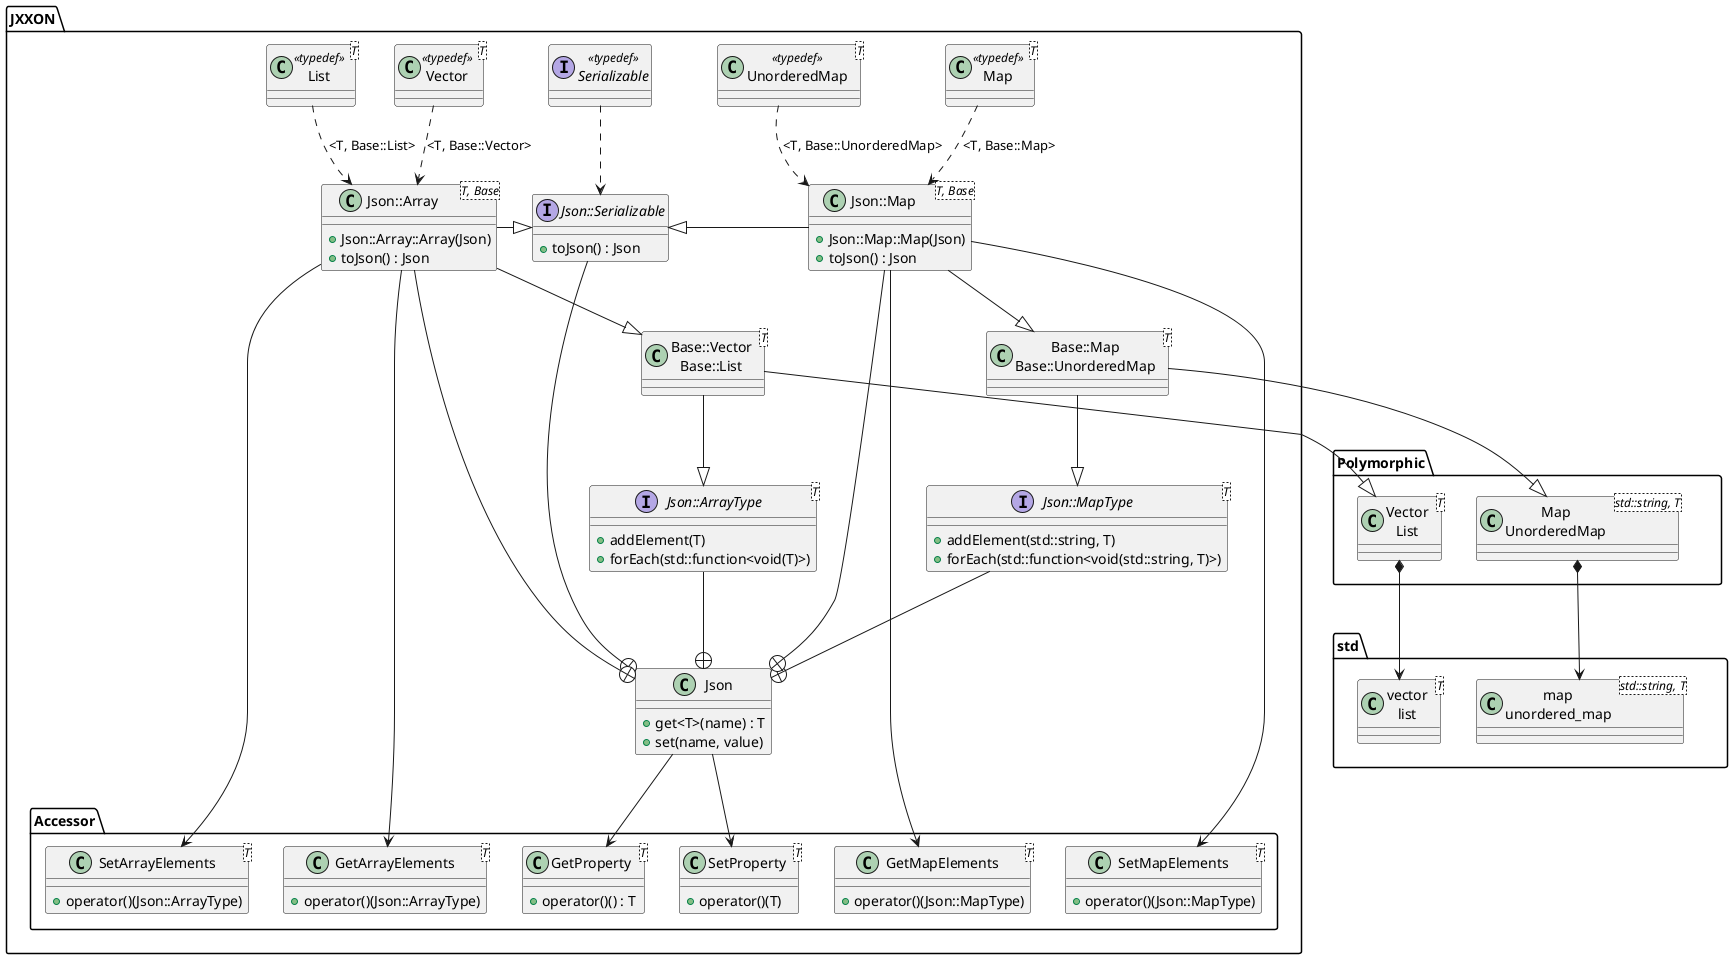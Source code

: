 @startuml

namespace std {
	class "vector\nlist<T>" as ArrayBase
	class "map\nunordered_map<std::string, T>" as MapBase
}

namespace Polymorphic {
	class "Vector\nList<T>" as ArrayBase
	class "Map\nUnorderedMap<std::string, T>" as MapBase
	ArrayBase *-> std.ArrayBase
	MapBase *-> std.MapBase
}

Polymorphic -[hidden]down- std

namespace JXXON {
	class Json {
		+get<T>(name) : T
		+set(name, value)
	}
	
	interface "Json::Serializable" as Json_Serializable {
		+toJson() : Json
	}
	Json_Serializable --+ Json
	
	interface Serializable << typedef >>
	Serializable ..> Json_Serializable

	interface "Json::ArrayType<T>" as Json_ArrayType {
		+addElement(T)
		+forEach(std::function<void(T)>)
	}
	Json_ArrayType --+ Json
	
	interface "Json::MapType<T>" as Json_MapType {
		+addElement(std::string, T)
		+forEach(std::function<void(std::string, T)>)
	}
	Json_MapType --+ Json
	
	class "Base::Vector\nBase::List<T>" as ArrayBase
	class "Base::Map\nBase::UnorderedMap<T>" as MapBase
	ArrayBase --|> Polymorphic.ArrayBase
	ArrayBase --|> JXXON.Json_ArrayType
	MapBase --|> Polymorphic.MapBase
	MapBase --|> JXXON.Json_MapType

	class "Json::Array" as Json_Array<T, Base> {
		+Json::Array::Array(Json)
		+toJson() : Json
	}
	Json_Array --+ Json
	Json_Array -right-|> Json_Serializable
	Json_Array --|> ArrayBase
	
	class Vector<T> << typedef >>
	Vector ..> Json_Array : <T, Base::Vector>
	
	class List<T> << typedef >>
	List ..> Json_Array : <T, Base::List>
	
	class "Json::Map" as Json_Map<T, Base> {
		+Json::Map::Map(Json)
		+toJson() : Json
	}
	Json_Map --+ Json
	Json_Map -left-|> Json_Serializable
	Json_Map --|> MapBase
	
	class Map<T> << typedef >>
	Map ..> Json_Map : <T, Base::Map>
	
	class UnorderedMap<T> << typedef >>
	UnorderedMap ..> Json_Map : <T, Base::UnorderedMap>
	
	namespace Accessor {
		class GetProperty<T> {
			+operator()() : T
		}
		JXXON.Json --> GetProperty
		
		class SetProperty<T> {
			+operator()(T)
		}
		JXXON.Json --> SetProperty
		
		class GetArrayElements<T> {
			+operator()(Json::ArrayType)
		}
		JXXON.Json_Array --> GetArrayElements
		
		class SetArrayElements<T> {
			+operator()(Json::ArrayType)
		}
		JXXON.Json_Array --> SetArrayElements

		class GetMapElements<T> {
			+operator()(Json::MapType)
		}
		JXXON.Json_Map --> GetMapElements
		
		class SetMapElements<T> {
			+operator()(Json::MapType)
		}
		JXXON.Json_Map --> SetMapElements
	}
}

@enduml
